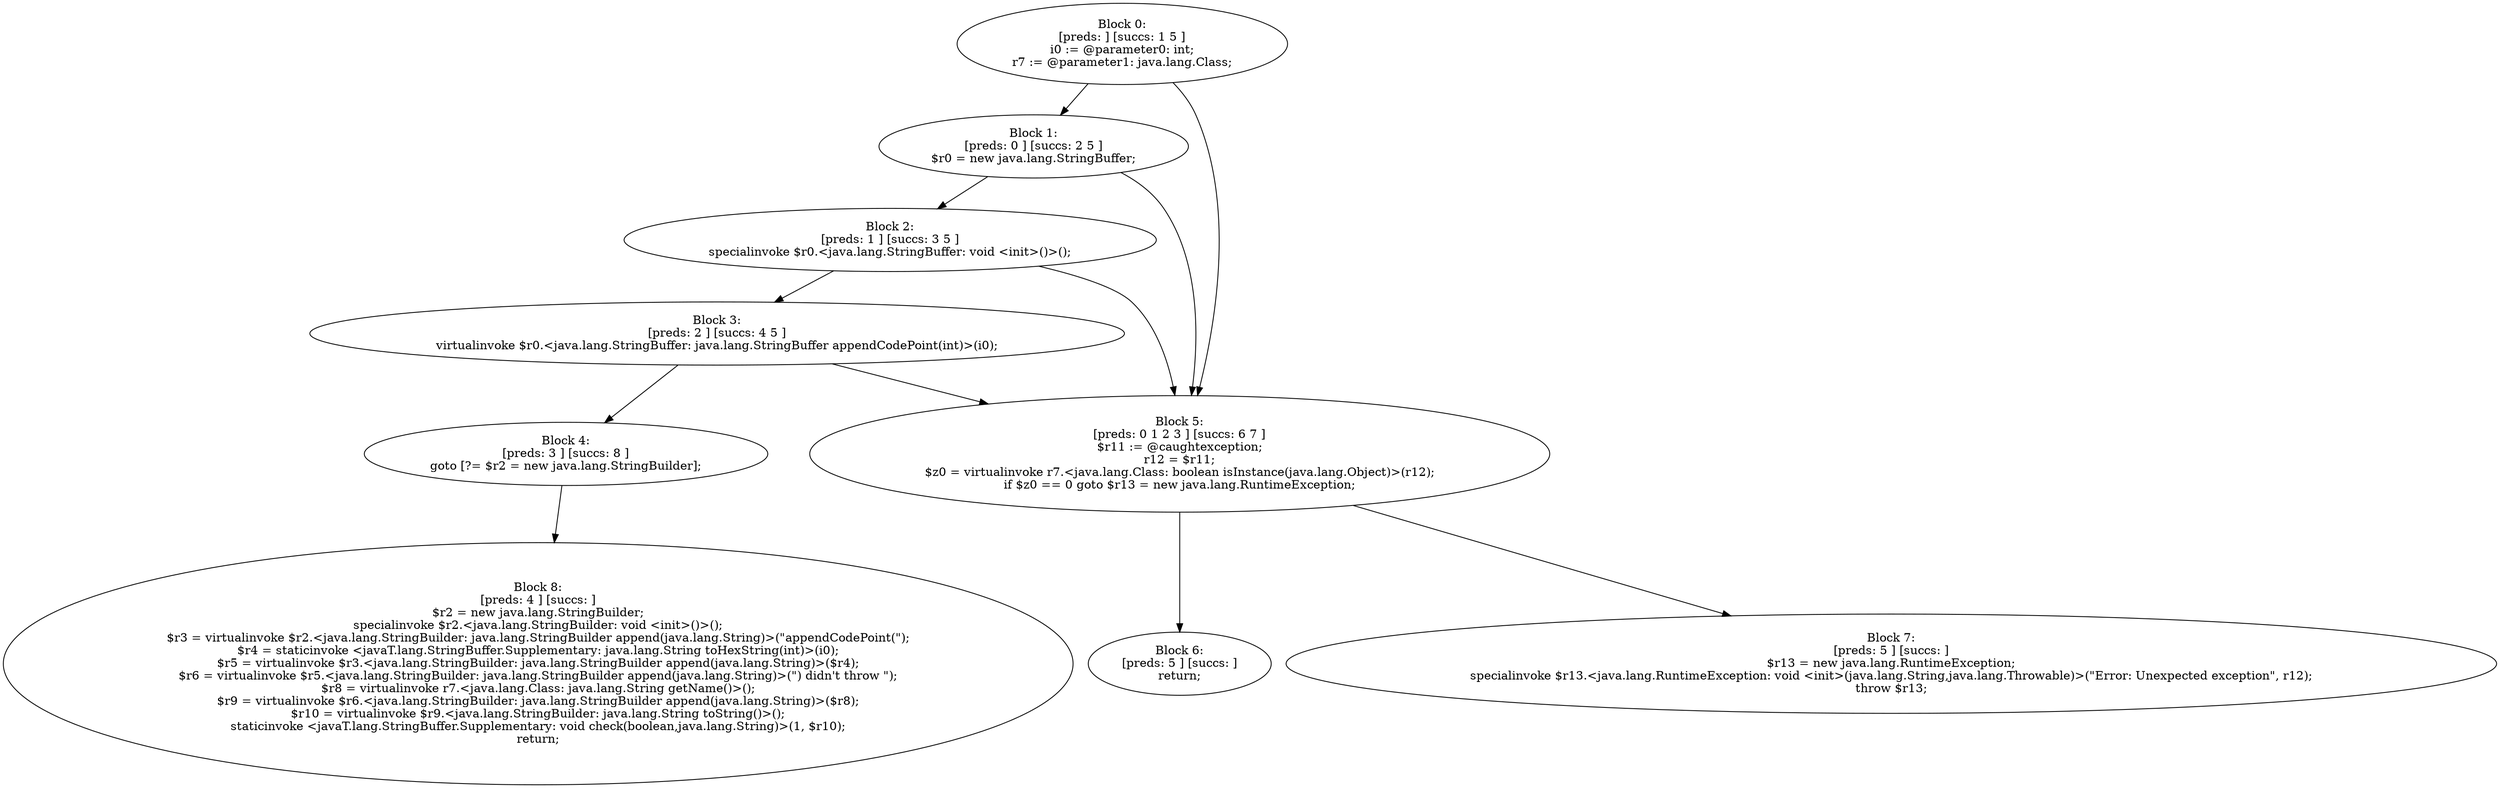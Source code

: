 digraph "unitGraph" {
    "Block 0:
[preds: ] [succs: 1 5 ]
i0 := @parameter0: int;
r7 := @parameter1: java.lang.Class;
"
    "Block 1:
[preds: 0 ] [succs: 2 5 ]
$r0 = new java.lang.StringBuffer;
"
    "Block 2:
[preds: 1 ] [succs: 3 5 ]
specialinvoke $r0.<java.lang.StringBuffer: void <init>()>();
"
    "Block 3:
[preds: 2 ] [succs: 4 5 ]
virtualinvoke $r0.<java.lang.StringBuffer: java.lang.StringBuffer appendCodePoint(int)>(i0);
"
    "Block 4:
[preds: 3 ] [succs: 8 ]
goto [?= $r2 = new java.lang.StringBuilder];
"
    "Block 5:
[preds: 0 1 2 3 ] [succs: 6 7 ]
$r11 := @caughtexception;
r12 = $r11;
$z0 = virtualinvoke r7.<java.lang.Class: boolean isInstance(java.lang.Object)>(r12);
if $z0 == 0 goto $r13 = new java.lang.RuntimeException;
"
    "Block 6:
[preds: 5 ] [succs: ]
return;
"
    "Block 7:
[preds: 5 ] [succs: ]
$r13 = new java.lang.RuntimeException;
specialinvoke $r13.<java.lang.RuntimeException: void <init>(java.lang.String,java.lang.Throwable)>(\"Error: Unexpected exception\", r12);
throw $r13;
"
    "Block 8:
[preds: 4 ] [succs: ]
$r2 = new java.lang.StringBuilder;
specialinvoke $r2.<java.lang.StringBuilder: void <init>()>();
$r3 = virtualinvoke $r2.<java.lang.StringBuilder: java.lang.StringBuilder append(java.lang.String)>(\"appendCodePoint(\");
$r4 = staticinvoke <javaT.lang.StringBuffer.Supplementary: java.lang.String toHexString(int)>(i0);
$r5 = virtualinvoke $r3.<java.lang.StringBuilder: java.lang.StringBuilder append(java.lang.String)>($r4);
$r6 = virtualinvoke $r5.<java.lang.StringBuilder: java.lang.StringBuilder append(java.lang.String)>(\") didn\'t throw \");
$r8 = virtualinvoke r7.<java.lang.Class: java.lang.String getName()>();
$r9 = virtualinvoke $r6.<java.lang.StringBuilder: java.lang.StringBuilder append(java.lang.String)>($r8);
$r10 = virtualinvoke $r9.<java.lang.StringBuilder: java.lang.String toString()>();
staticinvoke <javaT.lang.StringBuffer.Supplementary: void check(boolean,java.lang.String)>(1, $r10);
return;
"
    "Block 0:
[preds: ] [succs: 1 5 ]
i0 := @parameter0: int;
r7 := @parameter1: java.lang.Class;
"->"Block 1:
[preds: 0 ] [succs: 2 5 ]
$r0 = new java.lang.StringBuffer;
";
    "Block 0:
[preds: ] [succs: 1 5 ]
i0 := @parameter0: int;
r7 := @parameter1: java.lang.Class;
"->"Block 5:
[preds: 0 1 2 3 ] [succs: 6 7 ]
$r11 := @caughtexception;
r12 = $r11;
$z0 = virtualinvoke r7.<java.lang.Class: boolean isInstance(java.lang.Object)>(r12);
if $z0 == 0 goto $r13 = new java.lang.RuntimeException;
";
    "Block 1:
[preds: 0 ] [succs: 2 5 ]
$r0 = new java.lang.StringBuffer;
"->"Block 2:
[preds: 1 ] [succs: 3 5 ]
specialinvoke $r0.<java.lang.StringBuffer: void <init>()>();
";
    "Block 1:
[preds: 0 ] [succs: 2 5 ]
$r0 = new java.lang.StringBuffer;
"->"Block 5:
[preds: 0 1 2 3 ] [succs: 6 7 ]
$r11 := @caughtexception;
r12 = $r11;
$z0 = virtualinvoke r7.<java.lang.Class: boolean isInstance(java.lang.Object)>(r12);
if $z0 == 0 goto $r13 = new java.lang.RuntimeException;
";
    "Block 2:
[preds: 1 ] [succs: 3 5 ]
specialinvoke $r0.<java.lang.StringBuffer: void <init>()>();
"->"Block 3:
[preds: 2 ] [succs: 4 5 ]
virtualinvoke $r0.<java.lang.StringBuffer: java.lang.StringBuffer appendCodePoint(int)>(i0);
";
    "Block 2:
[preds: 1 ] [succs: 3 5 ]
specialinvoke $r0.<java.lang.StringBuffer: void <init>()>();
"->"Block 5:
[preds: 0 1 2 3 ] [succs: 6 7 ]
$r11 := @caughtexception;
r12 = $r11;
$z0 = virtualinvoke r7.<java.lang.Class: boolean isInstance(java.lang.Object)>(r12);
if $z0 == 0 goto $r13 = new java.lang.RuntimeException;
";
    "Block 3:
[preds: 2 ] [succs: 4 5 ]
virtualinvoke $r0.<java.lang.StringBuffer: java.lang.StringBuffer appendCodePoint(int)>(i0);
"->"Block 4:
[preds: 3 ] [succs: 8 ]
goto [?= $r2 = new java.lang.StringBuilder];
";
    "Block 3:
[preds: 2 ] [succs: 4 5 ]
virtualinvoke $r0.<java.lang.StringBuffer: java.lang.StringBuffer appendCodePoint(int)>(i0);
"->"Block 5:
[preds: 0 1 2 3 ] [succs: 6 7 ]
$r11 := @caughtexception;
r12 = $r11;
$z0 = virtualinvoke r7.<java.lang.Class: boolean isInstance(java.lang.Object)>(r12);
if $z0 == 0 goto $r13 = new java.lang.RuntimeException;
";
    "Block 4:
[preds: 3 ] [succs: 8 ]
goto [?= $r2 = new java.lang.StringBuilder];
"->"Block 8:
[preds: 4 ] [succs: ]
$r2 = new java.lang.StringBuilder;
specialinvoke $r2.<java.lang.StringBuilder: void <init>()>();
$r3 = virtualinvoke $r2.<java.lang.StringBuilder: java.lang.StringBuilder append(java.lang.String)>(\"appendCodePoint(\");
$r4 = staticinvoke <javaT.lang.StringBuffer.Supplementary: java.lang.String toHexString(int)>(i0);
$r5 = virtualinvoke $r3.<java.lang.StringBuilder: java.lang.StringBuilder append(java.lang.String)>($r4);
$r6 = virtualinvoke $r5.<java.lang.StringBuilder: java.lang.StringBuilder append(java.lang.String)>(\") didn\'t throw \");
$r8 = virtualinvoke r7.<java.lang.Class: java.lang.String getName()>();
$r9 = virtualinvoke $r6.<java.lang.StringBuilder: java.lang.StringBuilder append(java.lang.String)>($r8);
$r10 = virtualinvoke $r9.<java.lang.StringBuilder: java.lang.String toString()>();
staticinvoke <javaT.lang.StringBuffer.Supplementary: void check(boolean,java.lang.String)>(1, $r10);
return;
";
    "Block 5:
[preds: 0 1 2 3 ] [succs: 6 7 ]
$r11 := @caughtexception;
r12 = $r11;
$z0 = virtualinvoke r7.<java.lang.Class: boolean isInstance(java.lang.Object)>(r12);
if $z0 == 0 goto $r13 = new java.lang.RuntimeException;
"->"Block 6:
[preds: 5 ] [succs: ]
return;
";
    "Block 5:
[preds: 0 1 2 3 ] [succs: 6 7 ]
$r11 := @caughtexception;
r12 = $r11;
$z0 = virtualinvoke r7.<java.lang.Class: boolean isInstance(java.lang.Object)>(r12);
if $z0 == 0 goto $r13 = new java.lang.RuntimeException;
"->"Block 7:
[preds: 5 ] [succs: ]
$r13 = new java.lang.RuntimeException;
specialinvoke $r13.<java.lang.RuntimeException: void <init>(java.lang.String,java.lang.Throwable)>(\"Error: Unexpected exception\", r12);
throw $r13;
";
}
